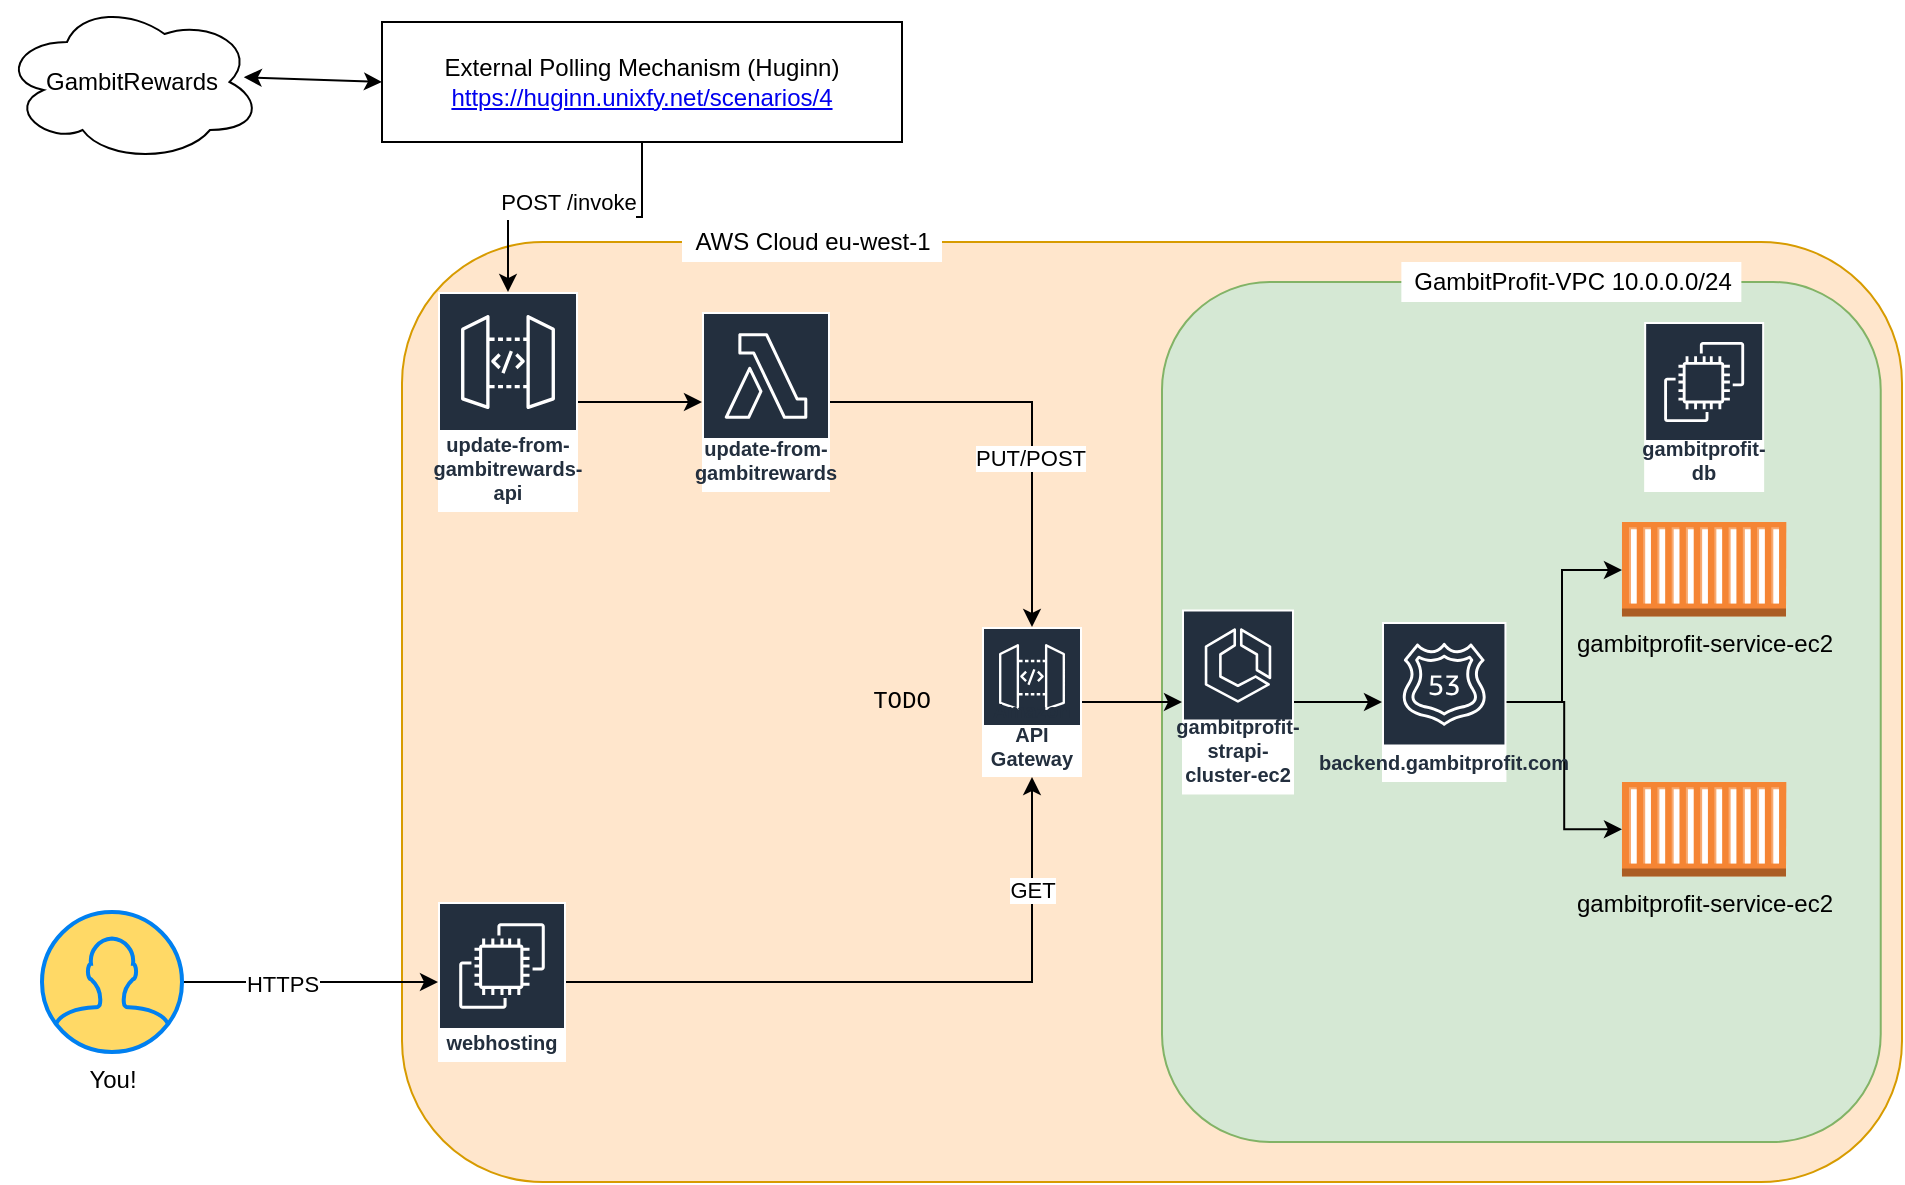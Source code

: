 <mxfile version="13.6.5" type="github">
  <diagram id="3d_x7aO1-6Rgeh-H54k9" name="Page-1">
    <mxGraphModel dx="803" dy="517" grid="1" gridSize="10" guides="1" tooltips="1" connect="1" arrows="1" fold="1" page="1" pageScale="1" pageWidth="850" pageHeight="1100" math="0" shadow="0">
      <root>
        <mxCell id="0" />
        <mxCell id="1" parent="0" />
        <mxCell id="RZYhJJ1I0vibL9IdBDJl-2" value="External Polling Mechanism (Huginn)&lt;br&gt;&lt;a href=&quot;https://huginn.unixfy.net/scenarios/4&quot;&gt;https://huginn.unixfy.net/scenarios/4&lt;/a&gt;" style="rounded=0;whiteSpace=wrap;html=1;" parent="1" vertex="1">
          <mxGeometry x="190" y="10" width="260" height="60" as="geometry" />
        </mxCell>
        <mxCell id="RZYhJJ1I0vibL9IdBDJl-3" value="GambitRewards" style="ellipse;shape=cloud;whiteSpace=wrap;html=1;" parent="1" vertex="1">
          <mxGeometry width="130" height="80" as="geometry" />
        </mxCell>
        <mxCell id="RZYhJJ1I0vibL9IdBDJl-4" value="" style="endArrow=classic;startArrow=classic;html=1;exitX=0.93;exitY=0.47;exitDx=0;exitDy=0;exitPerimeter=0;entryX=0;entryY=0.5;entryDx=0;entryDy=0;" parent="1" source="RZYhJJ1I0vibL9IdBDJl-3" target="RZYhJJ1I0vibL9IdBDJl-2" edge="1">
          <mxGeometry width="50" height="50" relative="1" as="geometry">
            <mxPoint x="250" y="190" as="sourcePoint" />
            <mxPoint x="300" y="140" as="targetPoint" />
          </mxGeometry>
        </mxCell>
        <mxCell id="RZYhJJ1I0vibL9IdBDJl-5" value="" style="rounded=1;whiteSpace=wrap;html=1;fillColor=#ffe6cc;strokeColor=#d79b00;" parent="1" vertex="1">
          <mxGeometry x="200" y="120" width="750" height="470" as="geometry" />
        </mxCell>
        <mxCell id="RZYhJJ1I0vibL9IdBDJl-6" value="AWS Cloud eu-west-1" style="text;html=1;align=center;verticalAlign=middle;resizable=0;points=[];autosize=1;fillColor=#ffffff;" parent="1" vertex="1">
          <mxGeometry x="339.996" y="110" width="130" height="20" as="geometry" />
        </mxCell>
        <mxCell id="RZYhJJ1I0vibL9IdBDJl-14" value="" style="group" parent="1" vertex="1" connectable="0">
          <mxGeometry x="630" y="130" width="309.36" height="440" as="geometry" />
        </mxCell>
        <mxCell id="RZYhJJ1I0vibL9IdBDJl-12" value="" style="rounded=1;whiteSpace=wrap;html=1;fillColor=#d5e8d4;strokeColor=#82b366;" parent="RZYhJJ1I0vibL9IdBDJl-14" vertex="1">
          <mxGeometry x="-50" y="10" width="359.36" height="430" as="geometry" />
        </mxCell>
        <mxCell id="RZYhJJ1I0vibL9IdBDJl-13" value="GambitProfit-VPC 10.0.0.0/24" style="text;html=1;align=center;verticalAlign=middle;resizable=0;points=[];autosize=1;fillColor=#ffffff;" parent="RZYhJJ1I0vibL9IdBDJl-14" vertex="1">
          <mxGeometry x="69.678" width="170" height="20" as="geometry" />
        </mxCell>
        <mxCell id="un2CQEB-7NKWW7TorBul-1" value="gambitprofit-service-ec2" style="outlineConnect=0;dashed=0;verticalLabelPosition=bottom;verticalAlign=top;align=center;html=1;shape=mxgraph.aws3.ec2_compute_container;fillColor=#F58534;gradientColor=none;" parent="RZYhJJ1I0vibL9IdBDJl-14" vertex="1">
          <mxGeometry x="179.99" y="260" width="82.17" height="47.25" as="geometry" />
        </mxCell>
        <mxCell id="un2CQEB-7NKWW7TorBul-2" value="gambitprofit-db" style="outlineConnect=0;fontColor=#232F3E;gradientColor=none;strokeColor=#ffffff;fillColor=#232F3E;dashed=0;verticalLabelPosition=middle;verticalAlign=bottom;align=center;html=1;whiteSpace=wrap;fontSize=10;fontStyle=1;spacing=3;shape=mxgraph.aws4.productIcon;prIcon=mxgraph.aws4.ec2;" parent="RZYhJJ1I0vibL9IdBDJl-14" vertex="1">
          <mxGeometry x="191.08" y="30" width="60" height="85" as="geometry" />
        </mxCell>
        <mxCell id="sYW_Sa25Huswuf3ZpZ7n-1" value="gambitprofit-service-ec2" style="outlineConnect=0;dashed=0;verticalLabelPosition=bottom;verticalAlign=top;align=center;html=1;shape=mxgraph.aws3.ec2_compute_container;fillColor=#F58534;gradientColor=none;" vertex="1" parent="RZYhJJ1I0vibL9IdBDJl-14">
          <mxGeometry x="179.99" y="130" width="82.17" height="47.25" as="geometry" />
        </mxCell>
        <mxCell id="sYW_Sa25Huswuf3ZpZ7n-4" style="edgeStyle=orthogonalEdgeStyle;rounded=0;orthogonalLoop=1;jettySize=auto;html=1;" edge="1" parent="RZYhJJ1I0vibL9IdBDJl-14" source="sYW_Sa25Huswuf3ZpZ7n-3" target="sYW_Sa25Huswuf3ZpZ7n-1">
          <mxGeometry relative="1" as="geometry">
            <Array as="points">
              <mxPoint x="150" y="220" />
              <mxPoint x="150" y="154" />
            </Array>
          </mxGeometry>
        </mxCell>
        <mxCell id="sYW_Sa25Huswuf3ZpZ7n-5" style="edgeStyle=orthogonalEdgeStyle;rounded=0;orthogonalLoop=1;jettySize=auto;html=1;entryX=0;entryY=0.5;entryDx=0;entryDy=0;entryPerimeter=0;" edge="1" parent="RZYhJJ1I0vibL9IdBDJl-14" source="sYW_Sa25Huswuf3ZpZ7n-3" target="un2CQEB-7NKWW7TorBul-1">
          <mxGeometry relative="1" as="geometry" />
        </mxCell>
        <mxCell id="sYW_Sa25Huswuf3ZpZ7n-3" value="backend.gambitprofit.com" style="outlineConnect=0;fontColor=#232F3E;gradientColor=none;strokeColor=#ffffff;fillColor=#232F3E;dashed=0;verticalLabelPosition=middle;verticalAlign=bottom;align=center;html=1;whiteSpace=wrap;fontSize=10;fontStyle=1;spacing=3;shape=mxgraph.aws4.productIcon;prIcon=mxgraph.aws4.route_53;" vertex="1" parent="RZYhJJ1I0vibL9IdBDJl-14">
          <mxGeometry x="60" y="180" width="62.22" height="80" as="geometry" />
        </mxCell>
        <mxCell id="RZYhJJ1I0vibL9IdBDJl-20" value="gambitprofit-strapi-cluster-ec2" style="outlineConnect=0;fontColor=#232F3E;gradientColor=none;strokeColor=#ffffff;fillColor=#232F3E;dashed=0;verticalLabelPosition=middle;verticalAlign=bottom;align=center;html=1;whiteSpace=wrap;fontSize=10;fontStyle=1;spacing=3;shape=mxgraph.aws4.productIcon;prIcon=mxgraph.aws4.ecs;" parent="RZYhJJ1I0vibL9IdBDJl-14" vertex="1">
          <mxGeometry x="-40" y="173.75" width="56" height="92.5" as="geometry" />
        </mxCell>
        <mxCell id="sYW_Sa25Huswuf3ZpZ7n-6" style="edgeStyle=orthogonalEdgeStyle;rounded=0;orthogonalLoop=1;jettySize=auto;html=1;" edge="1" parent="RZYhJJ1I0vibL9IdBDJl-14" source="RZYhJJ1I0vibL9IdBDJl-20" target="sYW_Sa25Huswuf3ZpZ7n-3">
          <mxGeometry relative="1" as="geometry" />
        </mxCell>
        <mxCell id="RZYhJJ1I0vibL9IdBDJl-16" value="update-from-gambitrewards" style="outlineConnect=0;fontColor=#232F3E;gradientColor=none;strokeColor=#ffffff;fillColor=#232F3E;dashed=0;verticalLabelPosition=middle;verticalAlign=bottom;align=center;html=1;whiteSpace=wrap;fontSize=10;fontStyle=1;spacing=3;shape=mxgraph.aws4.productIcon;prIcon=mxgraph.aws4.lambda;" parent="1" vertex="1">
          <mxGeometry x="350" y="155" width="64" height="90" as="geometry" />
        </mxCell>
        <mxCell id="RZYhJJ1I0vibL9IdBDJl-18" style="edgeStyle=orthogonalEdgeStyle;rounded=0;orthogonalLoop=1;jettySize=auto;html=1;" parent="1" source="RZYhJJ1I0vibL9IdBDJl-16" target="RZYhJJ1I0vibL9IdBDJl-17" edge="1">
          <mxGeometry relative="1" as="geometry" />
        </mxCell>
        <mxCell id="RZYhJJ1I0vibL9IdBDJl-19" value="PUT/POST" style="edgeLabel;html=1;align=center;verticalAlign=middle;resizable=0;points=[];" parent="RZYhJJ1I0vibL9IdBDJl-18" vertex="1" connectable="0">
          <mxGeometry x="0.208" y="-1" relative="1" as="geometry">
            <mxPoint as="offset" />
          </mxGeometry>
        </mxCell>
        <mxCell id="RZYhJJ1I0vibL9IdBDJl-10" style="edgeStyle=orthogonalEdgeStyle;rounded=0;orthogonalLoop=1;jettySize=auto;html=1;" parent="1" source="RZYhJJ1I0vibL9IdBDJl-2" target="in4CNppBp0aV6cgyWSKj-1" edge="1">
          <mxGeometry relative="1" as="geometry">
            <mxPoint x="250" y="140" as="targetPoint" />
          </mxGeometry>
        </mxCell>
        <mxCell id="in4CNppBp0aV6cgyWSKj-7" value="&lt;font face=&quot;Helvetica&quot;&gt;POST /invoke&lt;/font&gt;" style="edgeLabel;html=1;align=center;verticalAlign=middle;resizable=0;points=[];fontFamily=Courier New;" parent="RZYhJJ1I0vibL9IdBDJl-10" vertex="1" connectable="0">
          <mxGeometry x="-0.139" y="-3" relative="1" as="geometry">
            <mxPoint x="-14.2" y="-3.49" as="offset" />
          </mxGeometry>
        </mxCell>
        <mxCell id="RZYhJJ1I0vibL9IdBDJl-17" value="Amazon API Gateway" style="outlineConnect=0;fontColor=#232F3E;gradientColor=none;strokeColor=#ffffff;fillColor=#232F3E;dashed=0;verticalLabelPosition=middle;verticalAlign=bottom;align=center;html=1;whiteSpace=wrap;fontSize=10;fontStyle=1;spacing=3;shape=mxgraph.aws4.productIcon;prIcon=mxgraph.aws4.api_gateway;" parent="1" vertex="1">
          <mxGeometry x="490" y="312.5" width="50" height="75" as="geometry" />
        </mxCell>
        <mxCell id="RZYhJJ1I0vibL9IdBDJl-34" style="edgeStyle=orthogonalEdgeStyle;rounded=0;orthogonalLoop=1;jettySize=auto;html=1;" parent="1" source="RZYhJJ1I0vibL9IdBDJl-17" target="RZYhJJ1I0vibL9IdBDJl-20" edge="1">
          <mxGeometry relative="1" as="geometry" />
        </mxCell>
        <mxCell id="RZYhJJ1I0vibL9IdBDJl-43" style="edgeStyle=orthogonalEdgeStyle;rounded=0;orthogonalLoop=1;jettySize=auto;html=1;" parent="1" source="RZYhJJ1I0vibL9IdBDJl-39" target="RZYhJJ1I0vibL9IdBDJl-17" edge="1">
          <mxGeometry relative="1" as="geometry" />
        </mxCell>
        <mxCell id="RZYhJJ1I0vibL9IdBDJl-44" value="GET" style="edgeLabel;html=1;align=center;verticalAlign=middle;resizable=0;points=[];" parent="RZYhJJ1I0vibL9IdBDJl-43" vertex="1" connectable="0">
          <mxGeometry x="0.77" relative="1" as="geometry">
            <mxPoint y="17.83" as="offset" />
          </mxGeometry>
        </mxCell>
        <mxCell id="RZYhJJ1I0vibL9IdBDJl-39" value="webhosting" style="outlineConnect=0;fontColor=#232F3E;gradientColor=none;strokeColor=#ffffff;fillColor=#232F3E;dashed=0;verticalLabelPosition=middle;verticalAlign=bottom;align=center;html=1;whiteSpace=wrap;fontSize=10;fontStyle=1;spacing=3;shape=mxgraph.aws4.productIcon;prIcon=mxgraph.aws4.ec2;" parent="1" vertex="1">
          <mxGeometry x="218" y="450" width="64" height="80" as="geometry" />
        </mxCell>
        <mxCell id="RZYhJJ1I0vibL9IdBDJl-41" style="edgeStyle=orthogonalEdgeStyle;rounded=0;orthogonalLoop=1;jettySize=auto;html=1;" parent="1" source="RZYhJJ1I0vibL9IdBDJl-40" target="RZYhJJ1I0vibL9IdBDJl-39" edge="1">
          <mxGeometry relative="1" as="geometry" />
        </mxCell>
        <mxCell id="RZYhJJ1I0vibL9IdBDJl-42" value="HTTPS" style="edgeLabel;html=1;align=center;verticalAlign=middle;resizable=0;points=[];" parent="RZYhJJ1I0vibL9IdBDJl-41" vertex="1" connectable="0">
          <mxGeometry x="-0.23" y="-1" relative="1" as="geometry">
            <mxPoint as="offset" />
          </mxGeometry>
        </mxCell>
        <mxCell id="RZYhJJ1I0vibL9IdBDJl-40" value="You!" style="html=1;verticalLabelPosition=bottom;align=center;labelBackgroundColor=#ffffff;verticalAlign=top;strokeWidth=2;strokeColor=#0080F0;shadow=0;dashed=0;shape=mxgraph.ios7.icons.user;fillColor=#FFD966;" parent="1" vertex="1">
          <mxGeometry x="20" y="455" width="70" height="70" as="geometry" />
        </mxCell>
        <mxCell id="in4CNppBp0aV6cgyWSKj-2" value="" style="edgeStyle=orthogonalEdgeStyle;rounded=0;orthogonalLoop=1;jettySize=auto;html=1;" parent="1" source="in4CNppBp0aV6cgyWSKj-1" target="RZYhJJ1I0vibL9IdBDJl-16" edge="1">
          <mxGeometry relative="1" as="geometry" />
        </mxCell>
        <mxCell id="in4CNppBp0aV6cgyWSKj-1" value="update-from-gambitrewards-api" style="outlineConnect=0;fontColor=#232F3E;gradientColor=none;strokeColor=#ffffff;fillColor=#232F3E;dashed=0;verticalLabelPosition=middle;verticalAlign=bottom;align=center;html=1;whiteSpace=wrap;fontSize=10;fontStyle=1;spacing=3;shape=mxgraph.aws4.productIcon;prIcon=mxgraph.aws4.api_gateway;" parent="1" vertex="1">
          <mxGeometry x="218" y="145" width="70" height="110" as="geometry" />
        </mxCell>
        <mxCell id="in4CNppBp0aV6cgyWSKj-8" value="TODO" style="text;html=1;strokeColor=none;fillColor=none;align=center;verticalAlign=middle;whiteSpace=wrap;rounded=0;fontFamily=Courier New;" parent="1" vertex="1">
          <mxGeometry x="430" y="340" width="40" height="20" as="geometry" />
        </mxCell>
      </root>
    </mxGraphModel>
  </diagram>
</mxfile>
